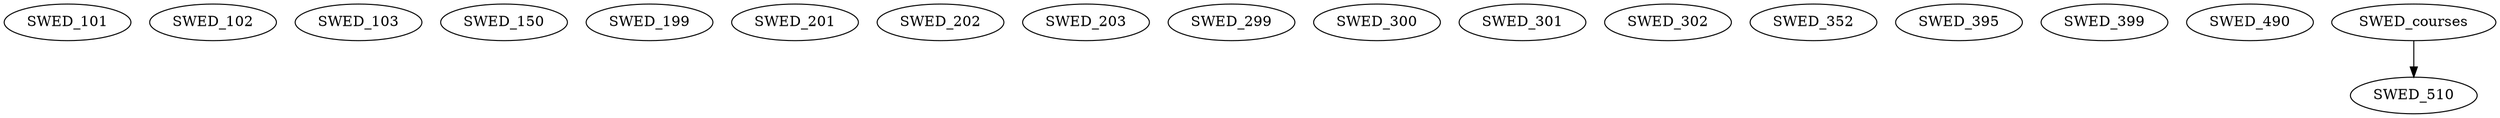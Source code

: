digraph G {
    SWED_101;
    SWED_102;
    SWED_103;
    SWED_150;
    SWED_199;
    SWED_201;
    SWED_202;
    SWED_203;
    SWED_299;
    SWED_300;
    SWED_301;
    SWED_302;
    SWED_352;
    SWED_395;
    SWED_399;
    SWED_490;
    edge [color=black];
    SWED_courses -> SWED_510;
}

